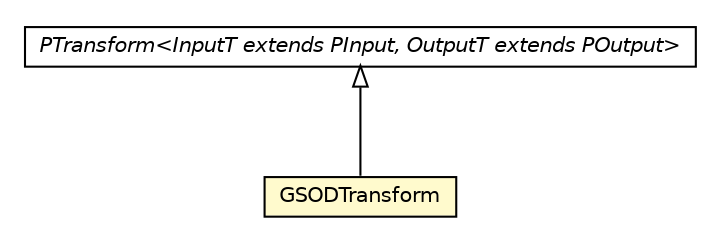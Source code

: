 #!/usr/local/bin/dot
#
# Class diagram 
# Generated by UMLGraph version R5_6-24-gf6e263 (http://www.umlgraph.org/)
#

digraph G {
	edge [fontname="Helvetica",fontsize=10,labelfontname="Helvetica",labelfontsize=10];
	node [fontname="Helvetica",fontsize=10,shape=plaintext];
	nodesep=0.25;
	ranksep=0.5;
	// com.ohair.stephen.edp.transform.GSODTransform
	c240 [label=<<table title="com.ohair.stephen.edp.transform.GSODTransform" border="0" cellborder="1" cellspacing="0" cellpadding="2" port="p" bgcolor="lemonChiffon" href="./GSODTransform.html">
		<tr><td><table border="0" cellspacing="0" cellpadding="1">
<tr><td align="center" balign="center"> GSODTransform </td></tr>
		</table></td></tr>
		</table>>, URL="./GSODTransform.html", fontname="Helvetica", fontcolor="black", fontsize=10.0];
	//com.ohair.stephen.edp.transform.GSODTransform extends org.apache.beam.sdk.transforms.PTransform<org.apache.beam.sdk.values.PCollection<com.google.api.services.bigquery.model.TableRow>, org.apache.beam.sdk.values.PCollection<com.ohair.stephen.edp.model.GSODDataModel>>
	c259:p -> c240:p [dir=back,arrowtail=empty];
	// org.apache.beam.sdk.transforms.PTransform<InputT extends org.apache.beam.sdk.values.PInput, OutputT extends org.apache.beam.sdk.values.POutput>
	c259 [label=<<table title="org.apache.beam.sdk.transforms.PTransform" border="0" cellborder="1" cellspacing="0" cellpadding="2" port="p" href="http://java.sun.com/j2se/1.4.2/docs/api/org/apache/beam/sdk/transforms/PTransform.html">
		<tr><td><table border="0" cellspacing="0" cellpadding="1">
<tr><td align="center" balign="center"><font face="Helvetica-Oblique"> PTransform&lt;InputT extends PInput, OutputT extends POutput&gt; </font></td></tr>
		</table></td></tr>
		</table>>, URL="http://java.sun.com/j2se/1.4.2/docs/api/org/apache/beam/sdk/transforms/PTransform.html", fontname="Helvetica", fontcolor="black", fontsize=10.0];
}

